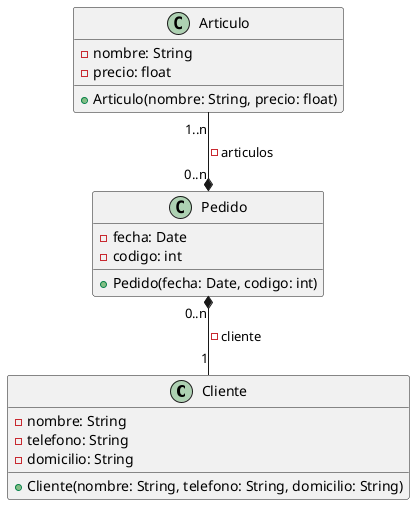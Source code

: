 @startuml
class Cliente{
  - nombre: String
  - telefono: String
  - domicilio: String
  + Cliente(nombre: String, telefono: String, domicilio: String)
  }

class Pedido{
  - fecha: Date
  - codigo: int
  + Pedido(fecha: Date, codigo: int)
  }

class Articulo{
  - nombre: String
  - precio: float
  + Articulo(nombre: String, precio: float)
  }

 Pedido "0..n" *-- "1" Cliente: - cliente
 Articulo "1..n" --*  "0..n" Pedido: - articulos
@enduml
